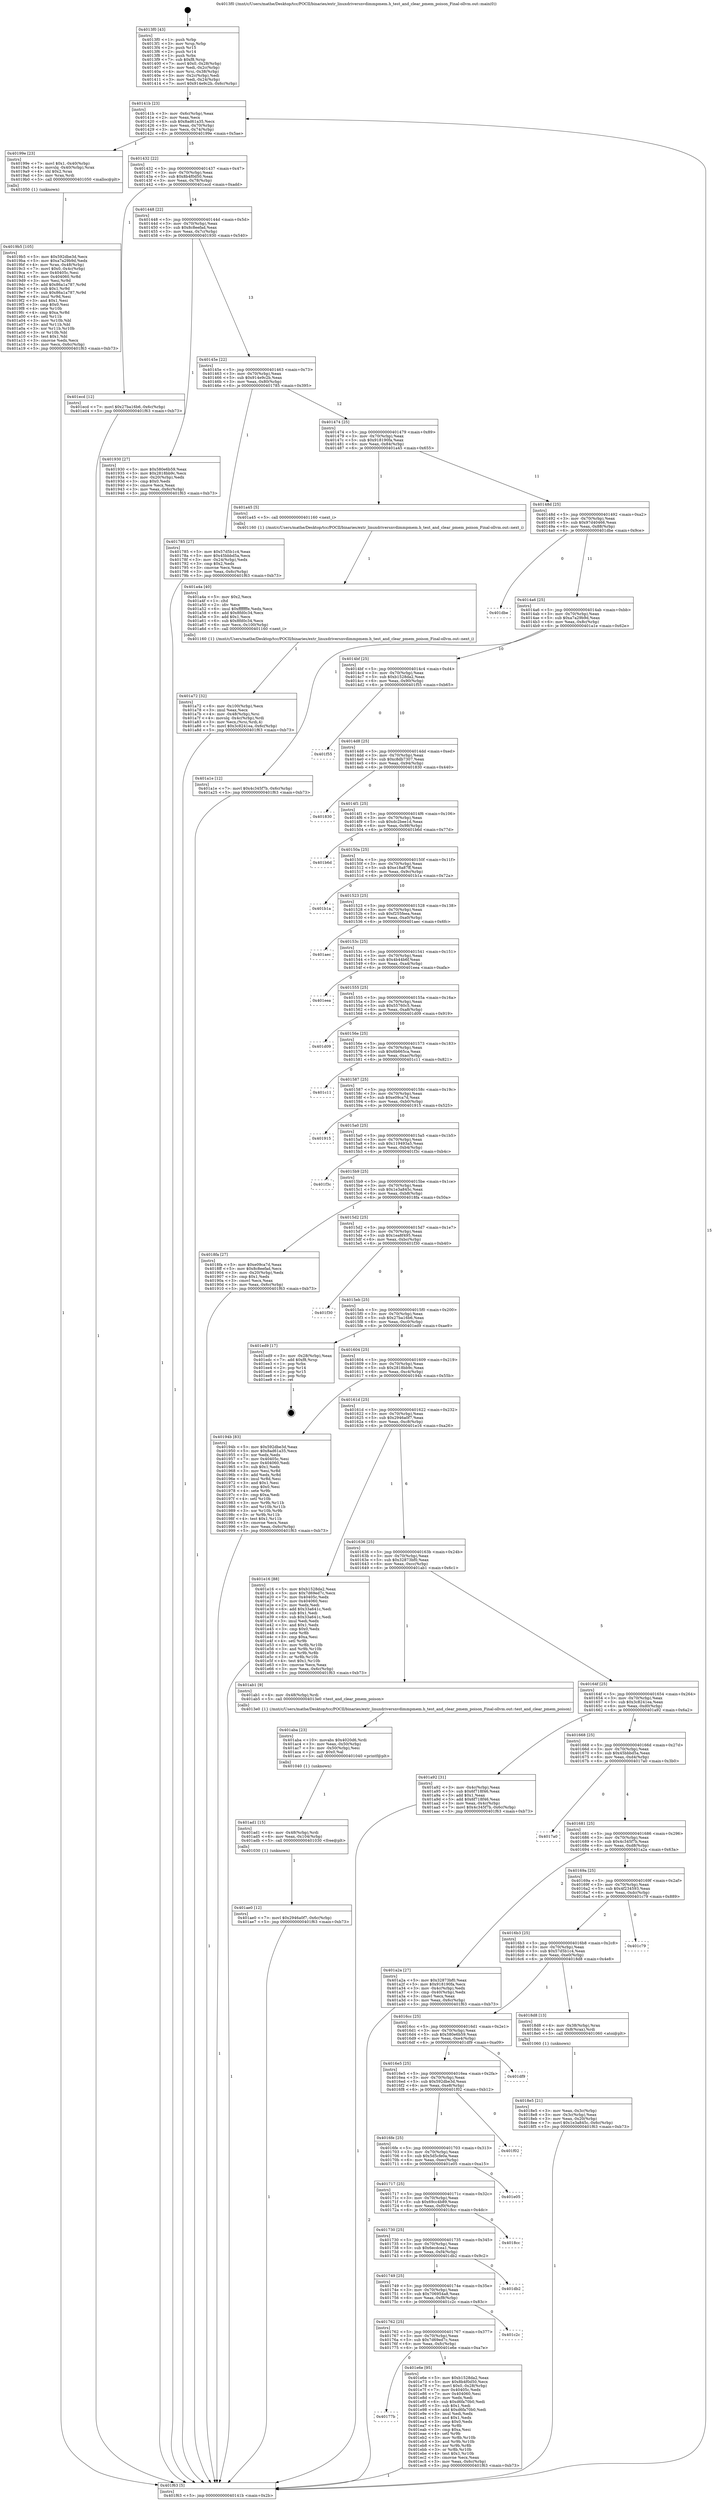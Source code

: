 digraph "0x4013f0" {
  label = "0x4013f0 (/mnt/c/Users/mathe/Desktop/tcc/POCII/binaries/extr_linuxdriversnvdimmpmem.h_test_and_clear_pmem_poison_Final-ollvm.out::main(0))"
  labelloc = "t"
  node[shape=record]

  Entry [label="",width=0.3,height=0.3,shape=circle,fillcolor=black,style=filled]
  "0x40141b" [label="{
     0x40141b [23]\l
     | [instrs]\l
     &nbsp;&nbsp;0x40141b \<+3\>: mov -0x6c(%rbp),%eax\l
     &nbsp;&nbsp;0x40141e \<+2\>: mov %eax,%ecx\l
     &nbsp;&nbsp;0x401420 \<+6\>: sub $0x8ad61a35,%ecx\l
     &nbsp;&nbsp;0x401426 \<+3\>: mov %eax,-0x70(%rbp)\l
     &nbsp;&nbsp;0x401429 \<+3\>: mov %ecx,-0x74(%rbp)\l
     &nbsp;&nbsp;0x40142c \<+6\>: je 000000000040199e \<main+0x5ae\>\l
  }"]
  "0x40199e" [label="{
     0x40199e [23]\l
     | [instrs]\l
     &nbsp;&nbsp;0x40199e \<+7\>: movl $0x1,-0x40(%rbp)\l
     &nbsp;&nbsp;0x4019a5 \<+4\>: movslq -0x40(%rbp),%rax\l
     &nbsp;&nbsp;0x4019a9 \<+4\>: shl $0x2,%rax\l
     &nbsp;&nbsp;0x4019ad \<+3\>: mov %rax,%rdi\l
     &nbsp;&nbsp;0x4019b0 \<+5\>: call 0000000000401050 \<malloc@plt\>\l
     | [calls]\l
     &nbsp;&nbsp;0x401050 \{1\} (unknown)\l
  }"]
  "0x401432" [label="{
     0x401432 [22]\l
     | [instrs]\l
     &nbsp;&nbsp;0x401432 \<+5\>: jmp 0000000000401437 \<main+0x47\>\l
     &nbsp;&nbsp;0x401437 \<+3\>: mov -0x70(%rbp),%eax\l
     &nbsp;&nbsp;0x40143a \<+5\>: sub $0x8b4f0d50,%eax\l
     &nbsp;&nbsp;0x40143f \<+3\>: mov %eax,-0x78(%rbp)\l
     &nbsp;&nbsp;0x401442 \<+6\>: je 0000000000401ecd \<main+0xadd\>\l
  }"]
  Exit [label="",width=0.3,height=0.3,shape=circle,fillcolor=black,style=filled,peripheries=2]
  "0x401ecd" [label="{
     0x401ecd [12]\l
     | [instrs]\l
     &nbsp;&nbsp;0x401ecd \<+7\>: movl $0x27ba16b6,-0x6c(%rbp)\l
     &nbsp;&nbsp;0x401ed4 \<+5\>: jmp 0000000000401f63 \<main+0xb73\>\l
  }"]
  "0x401448" [label="{
     0x401448 [22]\l
     | [instrs]\l
     &nbsp;&nbsp;0x401448 \<+5\>: jmp 000000000040144d \<main+0x5d\>\l
     &nbsp;&nbsp;0x40144d \<+3\>: mov -0x70(%rbp),%eax\l
     &nbsp;&nbsp;0x401450 \<+5\>: sub $0x8c8eefad,%eax\l
     &nbsp;&nbsp;0x401455 \<+3\>: mov %eax,-0x7c(%rbp)\l
     &nbsp;&nbsp;0x401458 \<+6\>: je 0000000000401930 \<main+0x540\>\l
  }"]
  "0x40177b" [label="{
     0x40177b\l
  }", style=dashed]
  "0x401930" [label="{
     0x401930 [27]\l
     | [instrs]\l
     &nbsp;&nbsp;0x401930 \<+5\>: mov $0x580e6b59,%eax\l
     &nbsp;&nbsp;0x401935 \<+5\>: mov $0x2818bb9c,%ecx\l
     &nbsp;&nbsp;0x40193a \<+3\>: mov -0x20(%rbp),%edx\l
     &nbsp;&nbsp;0x40193d \<+3\>: cmp $0x0,%edx\l
     &nbsp;&nbsp;0x401940 \<+3\>: cmove %ecx,%eax\l
     &nbsp;&nbsp;0x401943 \<+3\>: mov %eax,-0x6c(%rbp)\l
     &nbsp;&nbsp;0x401946 \<+5\>: jmp 0000000000401f63 \<main+0xb73\>\l
  }"]
  "0x40145e" [label="{
     0x40145e [22]\l
     | [instrs]\l
     &nbsp;&nbsp;0x40145e \<+5\>: jmp 0000000000401463 \<main+0x73\>\l
     &nbsp;&nbsp;0x401463 \<+3\>: mov -0x70(%rbp),%eax\l
     &nbsp;&nbsp;0x401466 \<+5\>: sub $0x914e9c2b,%eax\l
     &nbsp;&nbsp;0x40146b \<+3\>: mov %eax,-0x80(%rbp)\l
     &nbsp;&nbsp;0x40146e \<+6\>: je 0000000000401785 \<main+0x395\>\l
  }"]
  "0x401e6e" [label="{
     0x401e6e [95]\l
     | [instrs]\l
     &nbsp;&nbsp;0x401e6e \<+5\>: mov $0xb1528da2,%eax\l
     &nbsp;&nbsp;0x401e73 \<+5\>: mov $0x8b4f0d50,%ecx\l
     &nbsp;&nbsp;0x401e78 \<+7\>: movl $0x0,-0x28(%rbp)\l
     &nbsp;&nbsp;0x401e7f \<+7\>: mov 0x40405c,%edx\l
     &nbsp;&nbsp;0x401e86 \<+7\>: mov 0x404060,%esi\l
     &nbsp;&nbsp;0x401e8d \<+2\>: mov %edx,%edi\l
     &nbsp;&nbsp;0x401e8f \<+6\>: sub $0xd6fa70b0,%edi\l
     &nbsp;&nbsp;0x401e95 \<+3\>: sub $0x1,%edi\l
     &nbsp;&nbsp;0x401e98 \<+6\>: add $0xd6fa70b0,%edi\l
     &nbsp;&nbsp;0x401e9e \<+3\>: imul %edi,%edx\l
     &nbsp;&nbsp;0x401ea1 \<+3\>: and $0x1,%edx\l
     &nbsp;&nbsp;0x401ea4 \<+3\>: cmp $0x0,%edx\l
     &nbsp;&nbsp;0x401ea7 \<+4\>: sete %r8b\l
     &nbsp;&nbsp;0x401eab \<+3\>: cmp $0xa,%esi\l
     &nbsp;&nbsp;0x401eae \<+4\>: setl %r9b\l
     &nbsp;&nbsp;0x401eb2 \<+3\>: mov %r8b,%r10b\l
     &nbsp;&nbsp;0x401eb5 \<+3\>: and %r9b,%r10b\l
     &nbsp;&nbsp;0x401eb8 \<+3\>: xor %r9b,%r8b\l
     &nbsp;&nbsp;0x401ebb \<+3\>: or %r8b,%r10b\l
     &nbsp;&nbsp;0x401ebe \<+4\>: test $0x1,%r10b\l
     &nbsp;&nbsp;0x401ec2 \<+3\>: cmovne %ecx,%eax\l
     &nbsp;&nbsp;0x401ec5 \<+3\>: mov %eax,-0x6c(%rbp)\l
     &nbsp;&nbsp;0x401ec8 \<+5\>: jmp 0000000000401f63 \<main+0xb73\>\l
  }"]
  "0x401785" [label="{
     0x401785 [27]\l
     | [instrs]\l
     &nbsp;&nbsp;0x401785 \<+5\>: mov $0x57d5b1c4,%eax\l
     &nbsp;&nbsp;0x40178a \<+5\>: mov $0x45bbbd5a,%ecx\l
     &nbsp;&nbsp;0x40178f \<+3\>: mov -0x24(%rbp),%edx\l
     &nbsp;&nbsp;0x401792 \<+3\>: cmp $0x2,%edx\l
     &nbsp;&nbsp;0x401795 \<+3\>: cmovne %ecx,%eax\l
     &nbsp;&nbsp;0x401798 \<+3\>: mov %eax,-0x6c(%rbp)\l
     &nbsp;&nbsp;0x40179b \<+5\>: jmp 0000000000401f63 \<main+0xb73\>\l
  }"]
  "0x401474" [label="{
     0x401474 [25]\l
     | [instrs]\l
     &nbsp;&nbsp;0x401474 \<+5\>: jmp 0000000000401479 \<main+0x89\>\l
     &nbsp;&nbsp;0x401479 \<+3\>: mov -0x70(%rbp),%eax\l
     &nbsp;&nbsp;0x40147c \<+5\>: sub $0x918190fa,%eax\l
     &nbsp;&nbsp;0x401481 \<+6\>: mov %eax,-0x84(%rbp)\l
     &nbsp;&nbsp;0x401487 \<+6\>: je 0000000000401a45 \<main+0x655\>\l
  }"]
  "0x401f63" [label="{
     0x401f63 [5]\l
     | [instrs]\l
     &nbsp;&nbsp;0x401f63 \<+5\>: jmp 000000000040141b \<main+0x2b\>\l
  }"]
  "0x4013f0" [label="{
     0x4013f0 [43]\l
     | [instrs]\l
     &nbsp;&nbsp;0x4013f0 \<+1\>: push %rbp\l
     &nbsp;&nbsp;0x4013f1 \<+3\>: mov %rsp,%rbp\l
     &nbsp;&nbsp;0x4013f4 \<+2\>: push %r15\l
     &nbsp;&nbsp;0x4013f6 \<+2\>: push %r14\l
     &nbsp;&nbsp;0x4013f8 \<+1\>: push %rbx\l
     &nbsp;&nbsp;0x4013f9 \<+7\>: sub $0xf8,%rsp\l
     &nbsp;&nbsp;0x401400 \<+7\>: movl $0x0,-0x28(%rbp)\l
     &nbsp;&nbsp;0x401407 \<+3\>: mov %edi,-0x2c(%rbp)\l
     &nbsp;&nbsp;0x40140a \<+4\>: mov %rsi,-0x38(%rbp)\l
     &nbsp;&nbsp;0x40140e \<+3\>: mov -0x2c(%rbp),%edi\l
     &nbsp;&nbsp;0x401411 \<+3\>: mov %edi,-0x24(%rbp)\l
     &nbsp;&nbsp;0x401414 \<+7\>: movl $0x914e9c2b,-0x6c(%rbp)\l
  }"]
  "0x401762" [label="{
     0x401762 [25]\l
     | [instrs]\l
     &nbsp;&nbsp;0x401762 \<+5\>: jmp 0000000000401767 \<main+0x377\>\l
     &nbsp;&nbsp;0x401767 \<+3\>: mov -0x70(%rbp),%eax\l
     &nbsp;&nbsp;0x40176a \<+5\>: sub $0x7d69ed7c,%eax\l
     &nbsp;&nbsp;0x40176f \<+6\>: mov %eax,-0xfc(%rbp)\l
     &nbsp;&nbsp;0x401775 \<+6\>: je 0000000000401e6e \<main+0xa7e\>\l
  }"]
  "0x401a45" [label="{
     0x401a45 [5]\l
     | [instrs]\l
     &nbsp;&nbsp;0x401a45 \<+5\>: call 0000000000401160 \<next_i\>\l
     | [calls]\l
     &nbsp;&nbsp;0x401160 \{1\} (/mnt/c/Users/mathe/Desktop/tcc/POCII/binaries/extr_linuxdriversnvdimmpmem.h_test_and_clear_pmem_poison_Final-ollvm.out::next_i)\l
  }"]
  "0x40148d" [label="{
     0x40148d [25]\l
     | [instrs]\l
     &nbsp;&nbsp;0x40148d \<+5\>: jmp 0000000000401492 \<main+0xa2\>\l
     &nbsp;&nbsp;0x401492 \<+3\>: mov -0x70(%rbp),%eax\l
     &nbsp;&nbsp;0x401495 \<+5\>: sub $0x97d40466,%eax\l
     &nbsp;&nbsp;0x40149a \<+6\>: mov %eax,-0x88(%rbp)\l
     &nbsp;&nbsp;0x4014a0 \<+6\>: je 0000000000401dbe \<main+0x9ce\>\l
  }"]
  "0x401c2c" [label="{
     0x401c2c\l
  }", style=dashed]
  "0x401dbe" [label="{
     0x401dbe\l
  }", style=dashed]
  "0x4014a6" [label="{
     0x4014a6 [25]\l
     | [instrs]\l
     &nbsp;&nbsp;0x4014a6 \<+5\>: jmp 00000000004014ab \<main+0xbb\>\l
     &nbsp;&nbsp;0x4014ab \<+3\>: mov -0x70(%rbp),%eax\l
     &nbsp;&nbsp;0x4014ae \<+5\>: sub $0xa7a29b9d,%eax\l
     &nbsp;&nbsp;0x4014b3 \<+6\>: mov %eax,-0x8c(%rbp)\l
     &nbsp;&nbsp;0x4014b9 \<+6\>: je 0000000000401a1e \<main+0x62e\>\l
  }"]
  "0x401749" [label="{
     0x401749 [25]\l
     | [instrs]\l
     &nbsp;&nbsp;0x401749 \<+5\>: jmp 000000000040174e \<main+0x35e\>\l
     &nbsp;&nbsp;0x40174e \<+3\>: mov -0x70(%rbp),%eax\l
     &nbsp;&nbsp;0x401751 \<+5\>: sub $0x706954a8,%eax\l
     &nbsp;&nbsp;0x401756 \<+6\>: mov %eax,-0xf8(%rbp)\l
     &nbsp;&nbsp;0x40175c \<+6\>: je 0000000000401c2c \<main+0x83c\>\l
  }"]
  "0x401a1e" [label="{
     0x401a1e [12]\l
     | [instrs]\l
     &nbsp;&nbsp;0x401a1e \<+7\>: movl $0x4c345f7b,-0x6c(%rbp)\l
     &nbsp;&nbsp;0x401a25 \<+5\>: jmp 0000000000401f63 \<main+0xb73\>\l
  }"]
  "0x4014bf" [label="{
     0x4014bf [25]\l
     | [instrs]\l
     &nbsp;&nbsp;0x4014bf \<+5\>: jmp 00000000004014c4 \<main+0xd4\>\l
     &nbsp;&nbsp;0x4014c4 \<+3\>: mov -0x70(%rbp),%eax\l
     &nbsp;&nbsp;0x4014c7 \<+5\>: sub $0xb1528da2,%eax\l
     &nbsp;&nbsp;0x4014cc \<+6\>: mov %eax,-0x90(%rbp)\l
     &nbsp;&nbsp;0x4014d2 \<+6\>: je 0000000000401f55 \<main+0xb65\>\l
  }"]
  "0x401db2" [label="{
     0x401db2\l
  }", style=dashed]
  "0x401f55" [label="{
     0x401f55\l
  }", style=dashed]
  "0x4014d8" [label="{
     0x4014d8 [25]\l
     | [instrs]\l
     &nbsp;&nbsp;0x4014d8 \<+5\>: jmp 00000000004014dd \<main+0xed\>\l
     &nbsp;&nbsp;0x4014dd \<+3\>: mov -0x70(%rbp),%eax\l
     &nbsp;&nbsp;0x4014e0 \<+5\>: sub $0xc8db7307,%eax\l
     &nbsp;&nbsp;0x4014e5 \<+6\>: mov %eax,-0x94(%rbp)\l
     &nbsp;&nbsp;0x4014eb \<+6\>: je 0000000000401830 \<main+0x440\>\l
  }"]
  "0x401730" [label="{
     0x401730 [25]\l
     | [instrs]\l
     &nbsp;&nbsp;0x401730 \<+5\>: jmp 0000000000401735 \<main+0x345\>\l
     &nbsp;&nbsp;0x401735 \<+3\>: mov -0x70(%rbp),%eax\l
     &nbsp;&nbsp;0x401738 \<+5\>: sub $0x6ecdcea1,%eax\l
     &nbsp;&nbsp;0x40173d \<+6\>: mov %eax,-0xf4(%rbp)\l
     &nbsp;&nbsp;0x401743 \<+6\>: je 0000000000401db2 \<main+0x9c2\>\l
  }"]
  "0x401830" [label="{
     0x401830\l
  }", style=dashed]
  "0x4014f1" [label="{
     0x4014f1 [25]\l
     | [instrs]\l
     &nbsp;&nbsp;0x4014f1 \<+5\>: jmp 00000000004014f6 \<main+0x106\>\l
     &nbsp;&nbsp;0x4014f6 \<+3\>: mov -0x70(%rbp),%eax\l
     &nbsp;&nbsp;0x4014f9 \<+5\>: sub $0xdc2bee1d,%eax\l
     &nbsp;&nbsp;0x4014fe \<+6\>: mov %eax,-0x98(%rbp)\l
     &nbsp;&nbsp;0x401504 \<+6\>: je 0000000000401b6d \<main+0x77d\>\l
  }"]
  "0x4018cc" [label="{
     0x4018cc\l
  }", style=dashed]
  "0x401b6d" [label="{
     0x401b6d\l
  }", style=dashed]
  "0x40150a" [label="{
     0x40150a [25]\l
     | [instrs]\l
     &nbsp;&nbsp;0x40150a \<+5\>: jmp 000000000040150f \<main+0x11f\>\l
     &nbsp;&nbsp;0x40150f \<+3\>: mov -0x70(%rbp),%eax\l
     &nbsp;&nbsp;0x401512 \<+5\>: sub $0xe18a87ff,%eax\l
     &nbsp;&nbsp;0x401517 \<+6\>: mov %eax,-0x9c(%rbp)\l
     &nbsp;&nbsp;0x40151d \<+6\>: je 0000000000401b1a \<main+0x72a\>\l
  }"]
  "0x401717" [label="{
     0x401717 [25]\l
     | [instrs]\l
     &nbsp;&nbsp;0x401717 \<+5\>: jmp 000000000040171c \<main+0x32c\>\l
     &nbsp;&nbsp;0x40171c \<+3\>: mov -0x70(%rbp),%eax\l
     &nbsp;&nbsp;0x40171f \<+5\>: sub $0x69cc4b89,%eax\l
     &nbsp;&nbsp;0x401724 \<+6\>: mov %eax,-0xf0(%rbp)\l
     &nbsp;&nbsp;0x40172a \<+6\>: je 00000000004018cc \<main+0x4dc\>\l
  }"]
  "0x401b1a" [label="{
     0x401b1a\l
  }", style=dashed]
  "0x401523" [label="{
     0x401523 [25]\l
     | [instrs]\l
     &nbsp;&nbsp;0x401523 \<+5\>: jmp 0000000000401528 \<main+0x138\>\l
     &nbsp;&nbsp;0x401528 \<+3\>: mov -0x70(%rbp),%eax\l
     &nbsp;&nbsp;0x40152b \<+5\>: sub $0xf255feea,%eax\l
     &nbsp;&nbsp;0x401530 \<+6\>: mov %eax,-0xa0(%rbp)\l
     &nbsp;&nbsp;0x401536 \<+6\>: je 0000000000401aec \<main+0x6fc\>\l
  }"]
  "0x401e05" [label="{
     0x401e05\l
  }", style=dashed]
  "0x401aec" [label="{
     0x401aec\l
  }", style=dashed]
  "0x40153c" [label="{
     0x40153c [25]\l
     | [instrs]\l
     &nbsp;&nbsp;0x40153c \<+5\>: jmp 0000000000401541 \<main+0x151\>\l
     &nbsp;&nbsp;0x401541 \<+3\>: mov -0x70(%rbp),%eax\l
     &nbsp;&nbsp;0x401544 \<+5\>: sub $0x4b44b6f,%eax\l
     &nbsp;&nbsp;0x401549 \<+6\>: mov %eax,-0xa4(%rbp)\l
     &nbsp;&nbsp;0x40154f \<+6\>: je 0000000000401eea \<main+0xafa\>\l
  }"]
  "0x4016fe" [label="{
     0x4016fe [25]\l
     | [instrs]\l
     &nbsp;&nbsp;0x4016fe \<+5\>: jmp 0000000000401703 \<main+0x313\>\l
     &nbsp;&nbsp;0x401703 \<+3\>: mov -0x70(%rbp),%eax\l
     &nbsp;&nbsp;0x401706 \<+5\>: sub $0x5d5cfe0a,%eax\l
     &nbsp;&nbsp;0x40170b \<+6\>: mov %eax,-0xec(%rbp)\l
     &nbsp;&nbsp;0x401711 \<+6\>: je 0000000000401e05 \<main+0xa15\>\l
  }"]
  "0x401eea" [label="{
     0x401eea\l
  }", style=dashed]
  "0x401555" [label="{
     0x401555 [25]\l
     | [instrs]\l
     &nbsp;&nbsp;0x401555 \<+5\>: jmp 000000000040155a \<main+0x16a\>\l
     &nbsp;&nbsp;0x40155a \<+3\>: mov -0x70(%rbp),%eax\l
     &nbsp;&nbsp;0x40155d \<+5\>: sub $0x55760c5,%eax\l
     &nbsp;&nbsp;0x401562 \<+6\>: mov %eax,-0xa8(%rbp)\l
     &nbsp;&nbsp;0x401568 \<+6\>: je 0000000000401d09 \<main+0x919\>\l
  }"]
  "0x401f02" [label="{
     0x401f02\l
  }", style=dashed]
  "0x401d09" [label="{
     0x401d09\l
  }", style=dashed]
  "0x40156e" [label="{
     0x40156e [25]\l
     | [instrs]\l
     &nbsp;&nbsp;0x40156e \<+5\>: jmp 0000000000401573 \<main+0x183\>\l
     &nbsp;&nbsp;0x401573 \<+3\>: mov -0x70(%rbp),%eax\l
     &nbsp;&nbsp;0x401576 \<+5\>: sub $0x6b665ca,%eax\l
     &nbsp;&nbsp;0x40157b \<+6\>: mov %eax,-0xac(%rbp)\l
     &nbsp;&nbsp;0x401581 \<+6\>: je 0000000000401c11 \<main+0x821\>\l
  }"]
  "0x4016e5" [label="{
     0x4016e5 [25]\l
     | [instrs]\l
     &nbsp;&nbsp;0x4016e5 \<+5\>: jmp 00000000004016ea \<main+0x2fa\>\l
     &nbsp;&nbsp;0x4016ea \<+3\>: mov -0x70(%rbp),%eax\l
     &nbsp;&nbsp;0x4016ed \<+5\>: sub $0x592dbe3d,%eax\l
     &nbsp;&nbsp;0x4016f2 \<+6\>: mov %eax,-0xe8(%rbp)\l
     &nbsp;&nbsp;0x4016f8 \<+6\>: je 0000000000401f02 \<main+0xb12\>\l
  }"]
  "0x401c11" [label="{
     0x401c11\l
  }", style=dashed]
  "0x401587" [label="{
     0x401587 [25]\l
     | [instrs]\l
     &nbsp;&nbsp;0x401587 \<+5\>: jmp 000000000040158c \<main+0x19c\>\l
     &nbsp;&nbsp;0x40158c \<+3\>: mov -0x70(%rbp),%eax\l
     &nbsp;&nbsp;0x40158f \<+5\>: sub $0xe09ca7d,%eax\l
     &nbsp;&nbsp;0x401594 \<+6\>: mov %eax,-0xb0(%rbp)\l
     &nbsp;&nbsp;0x40159a \<+6\>: je 0000000000401915 \<main+0x525\>\l
  }"]
  "0x401df9" [label="{
     0x401df9\l
  }", style=dashed]
  "0x401915" [label="{
     0x401915\l
  }", style=dashed]
  "0x4015a0" [label="{
     0x4015a0 [25]\l
     | [instrs]\l
     &nbsp;&nbsp;0x4015a0 \<+5\>: jmp 00000000004015a5 \<main+0x1b5\>\l
     &nbsp;&nbsp;0x4015a5 \<+3\>: mov -0x70(%rbp),%eax\l
     &nbsp;&nbsp;0x4015a8 \<+5\>: sub $0x119493a5,%eax\l
     &nbsp;&nbsp;0x4015ad \<+6\>: mov %eax,-0xb4(%rbp)\l
     &nbsp;&nbsp;0x4015b3 \<+6\>: je 0000000000401f3c \<main+0xb4c\>\l
  }"]
  "0x401ae0" [label="{
     0x401ae0 [12]\l
     | [instrs]\l
     &nbsp;&nbsp;0x401ae0 \<+7\>: movl $0x2946a0f7,-0x6c(%rbp)\l
     &nbsp;&nbsp;0x401ae7 \<+5\>: jmp 0000000000401f63 \<main+0xb73\>\l
  }"]
  "0x401f3c" [label="{
     0x401f3c\l
  }", style=dashed]
  "0x4015b9" [label="{
     0x4015b9 [25]\l
     | [instrs]\l
     &nbsp;&nbsp;0x4015b9 \<+5\>: jmp 00000000004015be \<main+0x1ce\>\l
     &nbsp;&nbsp;0x4015be \<+3\>: mov -0x70(%rbp),%eax\l
     &nbsp;&nbsp;0x4015c1 \<+5\>: sub $0x1e3a845c,%eax\l
     &nbsp;&nbsp;0x4015c6 \<+6\>: mov %eax,-0xb8(%rbp)\l
     &nbsp;&nbsp;0x4015cc \<+6\>: je 00000000004018fa \<main+0x50a\>\l
  }"]
  "0x401ad1" [label="{
     0x401ad1 [15]\l
     | [instrs]\l
     &nbsp;&nbsp;0x401ad1 \<+4\>: mov -0x48(%rbp),%rdi\l
     &nbsp;&nbsp;0x401ad5 \<+6\>: mov %eax,-0x104(%rbp)\l
     &nbsp;&nbsp;0x401adb \<+5\>: call 0000000000401030 \<free@plt\>\l
     | [calls]\l
     &nbsp;&nbsp;0x401030 \{1\} (unknown)\l
  }"]
  "0x4018fa" [label="{
     0x4018fa [27]\l
     | [instrs]\l
     &nbsp;&nbsp;0x4018fa \<+5\>: mov $0xe09ca7d,%eax\l
     &nbsp;&nbsp;0x4018ff \<+5\>: mov $0x8c8eefad,%ecx\l
     &nbsp;&nbsp;0x401904 \<+3\>: mov -0x20(%rbp),%edx\l
     &nbsp;&nbsp;0x401907 \<+3\>: cmp $0x1,%edx\l
     &nbsp;&nbsp;0x40190a \<+3\>: cmovl %ecx,%eax\l
     &nbsp;&nbsp;0x40190d \<+3\>: mov %eax,-0x6c(%rbp)\l
     &nbsp;&nbsp;0x401910 \<+5\>: jmp 0000000000401f63 \<main+0xb73\>\l
  }"]
  "0x4015d2" [label="{
     0x4015d2 [25]\l
     | [instrs]\l
     &nbsp;&nbsp;0x4015d2 \<+5\>: jmp 00000000004015d7 \<main+0x1e7\>\l
     &nbsp;&nbsp;0x4015d7 \<+3\>: mov -0x70(%rbp),%eax\l
     &nbsp;&nbsp;0x4015da \<+5\>: sub $0x1ea8f495,%eax\l
     &nbsp;&nbsp;0x4015df \<+6\>: mov %eax,-0xbc(%rbp)\l
     &nbsp;&nbsp;0x4015e5 \<+6\>: je 0000000000401f30 \<main+0xb40\>\l
  }"]
  "0x401aba" [label="{
     0x401aba [23]\l
     | [instrs]\l
     &nbsp;&nbsp;0x401aba \<+10\>: movabs $0x4020d6,%rdi\l
     &nbsp;&nbsp;0x401ac4 \<+3\>: mov %eax,-0x50(%rbp)\l
     &nbsp;&nbsp;0x401ac7 \<+3\>: mov -0x50(%rbp),%esi\l
     &nbsp;&nbsp;0x401aca \<+2\>: mov $0x0,%al\l
     &nbsp;&nbsp;0x401acc \<+5\>: call 0000000000401040 \<printf@plt\>\l
     | [calls]\l
     &nbsp;&nbsp;0x401040 \{1\} (unknown)\l
  }"]
  "0x401f30" [label="{
     0x401f30\l
  }", style=dashed]
  "0x4015eb" [label="{
     0x4015eb [25]\l
     | [instrs]\l
     &nbsp;&nbsp;0x4015eb \<+5\>: jmp 00000000004015f0 \<main+0x200\>\l
     &nbsp;&nbsp;0x4015f0 \<+3\>: mov -0x70(%rbp),%eax\l
     &nbsp;&nbsp;0x4015f3 \<+5\>: sub $0x27ba16b6,%eax\l
     &nbsp;&nbsp;0x4015f8 \<+6\>: mov %eax,-0xc0(%rbp)\l
     &nbsp;&nbsp;0x4015fe \<+6\>: je 0000000000401ed9 \<main+0xae9\>\l
  }"]
  "0x401a72" [label="{
     0x401a72 [32]\l
     | [instrs]\l
     &nbsp;&nbsp;0x401a72 \<+6\>: mov -0x100(%rbp),%ecx\l
     &nbsp;&nbsp;0x401a78 \<+3\>: imul %eax,%ecx\l
     &nbsp;&nbsp;0x401a7b \<+4\>: mov -0x48(%rbp),%rsi\l
     &nbsp;&nbsp;0x401a7f \<+4\>: movslq -0x4c(%rbp),%rdi\l
     &nbsp;&nbsp;0x401a83 \<+3\>: mov %ecx,(%rsi,%rdi,4)\l
     &nbsp;&nbsp;0x401a86 \<+7\>: movl $0x3c8241ea,-0x6c(%rbp)\l
     &nbsp;&nbsp;0x401a8d \<+5\>: jmp 0000000000401f63 \<main+0xb73\>\l
  }"]
  "0x401ed9" [label="{
     0x401ed9 [17]\l
     | [instrs]\l
     &nbsp;&nbsp;0x401ed9 \<+3\>: mov -0x28(%rbp),%eax\l
     &nbsp;&nbsp;0x401edc \<+7\>: add $0xf8,%rsp\l
     &nbsp;&nbsp;0x401ee3 \<+1\>: pop %rbx\l
     &nbsp;&nbsp;0x401ee4 \<+2\>: pop %r14\l
     &nbsp;&nbsp;0x401ee6 \<+2\>: pop %r15\l
     &nbsp;&nbsp;0x401ee8 \<+1\>: pop %rbp\l
     &nbsp;&nbsp;0x401ee9 \<+1\>: ret\l
  }"]
  "0x401604" [label="{
     0x401604 [25]\l
     | [instrs]\l
     &nbsp;&nbsp;0x401604 \<+5\>: jmp 0000000000401609 \<main+0x219\>\l
     &nbsp;&nbsp;0x401609 \<+3\>: mov -0x70(%rbp),%eax\l
     &nbsp;&nbsp;0x40160c \<+5\>: sub $0x2818bb9c,%eax\l
     &nbsp;&nbsp;0x401611 \<+6\>: mov %eax,-0xc4(%rbp)\l
     &nbsp;&nbsp;0x401617 \<+6\>: je 000000000040194b \<main+0x55b\>\l
  }"]
  "0x401a4a" [label="{
     0x401a4a [40]\l
     | [instrs]\l
     &nbsp;&nbsp;0x401a4a \<+5\>: mov $0x2,%ecx\l
     &nbsp;&nbsp;0x401a4f \<+1\>: cltd\l
     &nbsp;&nbsp;0x401a50 \<+2\>: idiv %ecx\l
     &nbsp;&nbsp;0x401a52 \<+6\>: imul $0xfffffffe,%edx,%ecx\l
     &nbsp;&nbsp;0x401a58 \<+6\>: add $0x8fd0c34,%ecx\l
     &nbsp;&nbsp;0x401a5e \<+3\>: add $0x1,%ecx\l
     &nbsp;&nbsp;0x401a61 \<+6\>: sub $0x8fd0c34,%ecx\l
     &nbsp;&nbsp;0x401a67 \<+6\>: mov %ecx,-0x100(%rbp)\l
     &nbsp;&nbsp;0x401a6d \<+5\>: call 0000000000401160 \<next_i\>\l
     | [calls]\l
     &nbsp;&nbsp;0x401160 \{1\} (/mnt/c/Users/mathe/Desktop/tcc/POCII/binaries/extr_linuxdriversnvdimmpmem.h_test_and_clear_pmem_poison_Final-ollvm.out::next_i)\l
  }"]
  "0x40194b" [label="{
     0x40194b [83]\l
     | [instrs]\l
     &nbsp;&nbsp;0x40194b \<+5\>: mov $0x592dbe3d,%eax\l
     &nbsp;&nbsp;0x401950 \<+5\>: mov $0x8ad61a35,%ecx\l
     &nbsp;&nbsp;0x401955 \<+2\>: xor %edx,%edx\l
     &nbsp;&nbsp;0x401957 \<+7\>: mov 0x40405c,%esi\l
     &nbsp;&nbsp;0x40195e \<+7\>: mov 0x404060,%edi\l
     &nbsp;&nbsp;0x401965 \<+3\>: sub $0x1,%edx\l
     &nbsp;&nbsp;0x401968 \<+3\>: mov %esi,%r8d\l
     &nbsp;&nbsp;0x40196b \<+3\>: add %edx,%r8d\l
     &nbsp;&nbsp;0x40196e \<+4\>: imul %r8d,%esi\l
     &nbsp;&nbsp;0x401972 \<+3\>: and $0x1,%esi\l
     &nbsp;&nbsp;0x401975 \<+3\>: cmp $0x0,%esi\l
     &nbsp;&nbsp;0x401978 \<+4\>: sete %r9b\l
     &nbsp;&nbsp;0x40197c \<+3\>: cmp $0xa,%edi\l
     &nbsp;&nbsp;0x40197f \<+4\>: setl %r10b\l
     &nbsp;&nbsp;0x401983 \<+3\>: mov %r9b,%r11b\l
     &nbsp;&nbsp;0x401986 \<+3\>: and %r10b,%r11b\l
     &nbsp;&nbsp;0x401989 \<+3\>: xor %r10b,%r9b\l
     &nbsp;&nbsp;0x40198c \<+3\>: or %r9b,%r11b\l
     &nbsp;&nbsp;0x40198f \<+4\>: test $0x1,%r11b\l
     &nbsp;&nbsp;0x401993 \<+3\>: cmovne %ecx,%eax\l
     &nbsp;&nbsp;0x401996 \<+3\>: mov %eax,-0x6c(%rbp)\l
     &nbsp;&nbsp;0x401999 \<+5\>: jmp 0000000000401f63 \<main+0xb73\>\l
  }"]
  "0x40161d" [label="{
     0x40161d [25]\l
     | [instrs]\l
     &nbsp;&nbsp;0x40161d \<+5\>: jmp 0000000000401622 \<main+0x232\>\l
     &nbsp;&nbsp;0x401622 \<+3\>: mov -0x70(%rbp),%eax\l
     &nbsp;&nbsp;0x401625 \<+5\>: sub $0x2946a0f7,%eax\l
     &nbsp;&nbsp;0x40162a \<+6\>: mov %eax,-0xc8(%rbp)\l
     &nbsp;&nbsp;0x401630 \<+6\>: je 0000000000401e16 \<main+0xa26\>\l
  }"]
  "0x4019b5" [label="{
     0x4019b5 [105]\l
     | [instrs]\l
     &nbsp;&nbsp;0x4019b5 \<+5\>: mov $0x592dbe3d,%ecx\l
     &nbsp;&nbsp;0x4019ba \<+5\>: mov $0xa7a29b9d,%edx\l
     &nbsp;&nbsp;0x4019bf \<+4\>: mov %rax,-0x48(%rbp)\l
     &nbsp;&nbsp;0x4019c3 \<+7\>: movl $0x0,-0x4c(%rbp)\l
     &nbsp;&nbsp;0x4019ca \<+7\>: mov 0x40405c,%esi\l
     &nbsp;&nbsp;0x4019d1 \<+8\>: mov 0x404060,%r8d\l
     &nbsp;&nbsp;0x4019d9 \<+3\>: mov %esi,%r9d\l
     &nbsp;&nbsp;0x4019dc \<+7\>: add $0x86a1a787,%r9d\l
     &nbsp;&nbsp;0x4019e3 \<+4\>: sub $0x1,%r9d\l
     &nbsp;&nbsp;0x4019e7 \<+7\>: sub $0x86a1a787,%r9d\l
     &nbsp;&nbsp;0x4019ee \<+4\>: imul %r9d,%esi\l
     &nbsp;&nbsp;0x4019f2 \<+3\>: and $0x1,%esi\l
     &nbsp;&nbsp;0x4019f5 \<+3\>: cmp $0x0,%esi\l
     &nbsp;&nbsp;0x4019f8 \<+4\>: sete %r10b\l
     &nbsp;&nbsp;0x4019fc \<+4\>: cmp $0xa,%r8d\l
     &nbsp;&nbsp;0x401a00 \<+4\>: setl %r11b\l
     &nbsp;&nbsp;0x401a04 \<+3\>: mov %r10b,%bl\l
     &nbsp;&nbsp;0x401a07 \<+3\>: and %r11b,%bl\l
     &nbsp;&nbsp;0x401a0a \<+3\>: xor %r11b,%r10b\l
     &nbsp;&nbsp;0x401a0d \<+3\>: or %r10b,%bl\l
     &nbsp;&nbsp;0x401a10 \<+3\>: test $0x1,%bl\l
     &nbsp;&nbsp;0x401a13 \<+3\>: cmovne %edx,%ecx\l
     &nbsp;&nbsp;0x401a16 \<+3\>: mov %ecx,-0x6c(%rbp)\l
     &nbsp;&nbsp;0x401a19 \<+5\>: jmp 0000000000401f63 \<main+0xb73\>\l
  }"]
  "0x401e16" [label="{
     0x401e16 [88]\l
     | [instrs]\l
     &nbsp;&nbsp;0x401e16 \<+5\>: mov $0xb1528da2,%eax\l
     &nbsp;&nbsp;0x401e1b \<+5\>: mov $0x7d69ed7c,%ecx\l
     &nbsp;&nbsp;0x401e20 \<+7\>: mov 0x40405c,%edx\l
     &nbsp;&nbsp;0x401e27 \<+7\>: mov 0x404060,%esi\l
     &nbsp;&nbsp;0x401e2e \<+2\>: mov %edx,%edi\l
     &nbsp;&nbsp;0x401e30 \<+6\>: add $0x33a641c,%edi\l
     &nbsp;&nbsp;0x401e36 \<+3\>: sub $0x1,%edi\l
     &nbsp;&nbsp;0x401e39 \<+6\>: sub $0x33a641c,%edi\l
     &nbsp;&nbsp;0x401e3f \<+3\>: imul %edi,%edx\l
     &nbsp;&nbsp;0x401e42 \<+3\>: and $0x1,%edx\l
     &nbsp;&nbsp;0x401e45 \<+3\>: cmp $0x0,%edx\l
     &nbsp;&nbsp;0x401e48 \<+4\>: sete %r8b\l
     &nbsp;&nbsp;0x401e4c \<+3\>: cmp $0xa,%esi\l
     &nbsp;&nbsp;0x401e4f \<+4\>: setl %r9b\l
     &nbsp;&nbsp;0x401e53 \<+3\>: mov %r8b,%r10b\l
     &nbsp;&nbsp;0x401e56 \<+3\>: and %r9b,%r10b\l
     &nbsp;&nbsp;0x401e59 \<+3\>: xor %r9b,%r8b\l
     &nbsp;&nbsp;0x401e5c \<+3\>: or %r8b,%r10b\l
     &nbsp;&nbsp;0x401e5f \<+4\>: test $0x1,%r10b\l
     &nbsp;&nbsp;0x401e63 \<+3\>: cmovne %ecx,%eax\l
     &nbsp;&nbsp;0x401e66 \<+3\>: mov %eax,-0x6c(%rbp)\l
     &nbsp;&nbsp;0x401e69 \<+5\>: jmp 0000000000401f63 \<main+0xb73\>\l
  }"]
  "0x401636" [label="{
     0x401636 [25]\l
     | [instrs]\l
     &nbsp;&nbsp;0x401636 \<+5\>: jmp 000000000040163b \<main+0x24b\>\l
     &nbsp;&nbsp;0x40163b \<+3\>: mov -0x70(%rbp),%eax\l
     &nbsp;&nbsp;0x40163e \<+5\>: sub $0x32873bf0,%eax\l
     &nbsp;&nbsp;0x401643 \<+6\>: mov %eax,-0xcc(%rbp)\l
     &nbsp;&nbsp;0x401649 \<+6\>: je 0000000000401ab1 \<main+0x6c1\>\l
  }"]
  "0x4018e5" [label="{
     0x4018e5 [21]\l
     | [instrs]\l
     &nbsp;&nbsp;0x4018e5 \<+3\>: mov %eax,-0x3c(%rbp)\l
     &nbsp;&nbsp;0x4018e8 \<+3\>: mov -0x3c(%rbp),%eax\l
     &nbsp;&nbsp;0x4018eb \<+3\>: mov %eax,-0x20(%rbp)\l
     &nbsp;&nbsp;0x4018ee \<+7\>: movl $0x1e3a845c,-0x6c(%rbp)\l
     &nbsp;&nbsp;0x4018f5 \<+5\>: jmp 0000000000401f63 \<main+0xb73\>\l
  }"]
  "0x401ab1" [label="{
     0x401ab1 [9]\l
     | [instrs]\l
     &nbsp;&nbsp;0x401ab1 \<+4\>: mov -0x48(%rbp),%rdi\l
     &nbsp;&nbsp;0x401ab5 \<+5\>: call 00000000004013e0 \<test_and_clear_pmem_poison\>\l
     | [calls]\l
     &nbsp;&nbsp;0x4013e0 \{1\} (/mnt/c/Users/mathe/Desktop/tcc/POCII/binaries/extr_linuxdriversnvdimmpmem.h_test_and_clear_pmem_poison_Final-ollvm.out::test_and_clear_pmem_poison)\l
  }"]
  "0x40164f" [label="{
     0x40164f [25]\l
     | [instrs]\l
     &nbsp;&nbsp;0x40164f \<+5\>: jmp 0000000000401654 \<main+0x264\>\l
     &nbsp;&nbsp;0x401654 \<+3\>: mov -0x70(%rbp),%eax\l
     &nbsp;&nbsp;0x401657 \<+5\>: sub $0x3c8241ea,%eax\l
     &nbsp;&nbsp;0x40165c \<+6\>: mov %eax,-0xd0(%rbp)\l
     &nbsp;&nbsp;0x401662 \<+6\>: je 0000000000401a92 \<main+0x6a2\>\l
  }"]
  "0x4016cc" [label="{
     0x4016cc [25]\l
     | [instrs]\l
     &nbsp;&nbsp;0x4016cc \<+5\>: jmp 00000000004016d1 \<main+0x2e1\>\l
     &nbsp;&nbsp;0x4016d1 \<+3\>: mov -0x70(%rbp),%eax\l
     &nbsp;&nbsp;0x4016d4 \<+5\>: sub $0x580e6b59,%eax\l
     &nbsp;&nbsp;0x4016d9 \<+6\>: mov %eax,-0xe4(%rbp)\l
     &nbsp;&nbsp;0x4016df \<+6\>: je 0000000000401df9 \<main+0xa09\>\l
  }"]
  "0x401a92" [label="{
     0x401a92 [31]\l
     | [instrs]\l
     &nbsp;&nbsp;0x401a92 \<+3\>: mov -0x4c(%rbp),%eax\l
     &nbsp;&nbsp;0x401a95 \<+5\>: sub $0x6f718f46,%eax\l
     &nbsp;&nbsp;0x401a9a \<+3\>: add $0x1,%eax\l
     &nbsp;&nbsp;0x401a9d \<+5\>: add $0x6f718f46,%eax\l
     &nbsp;&nbsp;0x401aa2 \<+3\>: mov %eax,-0x4c(%rbp)\l
     &nbsp;&nbsp;0x401aa5 \<+7\>: movl $0x4c345f7b,-0x6c(%rbp)\l
     &nbsp;&nbsp;0x401aac \<+5\>: jmp 0000000000401f63 \<main+0xb73\>\l
  }"]
  "0x401668" [label="{
     0x401668 [25]\l
     | [instrs]\l
     &nbsp;&nbsp;0x401668 \<+5\>: jmp 000000000040166d \<main+0x27d\>\l
     &nbsp;&nbsp;0x40166d \<+3\>: mov -0x70(%rbp),%eax\l
     &nbsp;&nbsp;0x401670 \<+5\>: sub $0x45bbbd5a,%eax\l
     &nbsp;&nbsp;0x401675 \<+6\>: mov %eax,-0xd4(%rbp)\l
     &nbsp;&nbsp;0x40167b \<+6\>: je 00000000004017a0 \<main+0x3b0\>\l
  }"]
  "0x4018d8" [label="{
     0x4018d8 [13]\l
     | [instrs]\l
     &nbsp;&nbsp;0x4018d8 \<+4\>: mov -0x38(%rbp),%rax\l
     &nbsp;&nbsp;0x4018dc \<+4\>: mov 0x8(%rax),%rdi\l
     &nbsp;&nbsp;0x4018e0 \<+5\>: call 0000000000401060 \<atoi@plt\>\l
     | [calls]\l
     &nbsp;&nbsp;0x401060 \{1\} (unknown)\l
  }"]
  "0x4017a0" [label="{
     0x4017a0\l
  }", style=dashed]
  "0x401681" [label="{
     0x401681 [25]\l
     | [instrs]\l
     &nbsp;&nbsp;0x401681 \<+5\>: jmp 0000000000401686 \<main+0x296\>\l
     &nbsp;&nbsp;0x401686 \<+3\>: mov -0x70(%rbp),%eax\l
     &nbsp;&nbsp;0x401689 \<+5\>: sub $0x4c345f7b,%eax\l
     &nbsp;&nbsp;0x40168e \<+6\>: mov %eax,-0xd8(%rbp)\l
     &nbsp;&nbsp;0x401694 \<+6\>: je 0000000000401a2a \<main+0x63a\>\l
  }"]
  "0x4016b3" [label="{
     0x4016b3 [25]\l
     | [instrs]\l
     &nbsp;&nbsp;0x4016b3 \<+5\>: jmp 00000000004016b8 \<main+0x2c8\>\l
     &nbsp;&nbsp;0x4016b8 \<+3\>: mov -0x70(%rbp),%eax\l
     &nbsp;&nbsp;0x4016bb \<+5\>: sub $0x57d5b1c4,%eax\l
     &nbsp;&nbsp;0x4016c0 \<+6\>: mov %eax,-0xe0(%rbp)\l
     &nbsp;&nbsp;0x4016c6 \<+6\>: je 00000000004018d8 \<main+0x4e8\>\l
  }"]
  "0x401a2a" [label="{
     0x401a2a [27]\l
     | [instrs]\l
     &nbsp;&nbsp;0x401a2a \<+5\>: mov $0x32873bf0,%eax\l
     &nbsp;&nbsp;0x401a2f \<+5\>: mov $0x918190fa,%ecx\l
     &nbsp;&nbsp;0x401a34 \<+3\>: mov -0x4c(%rbp),%edx\l
     &nbsp;&nbsp;0x401a37 \<+3\>: cmp -0x40(%rbp),%edx\l
     &nbsp;&nbsp;0x401a3a \<+3\>: cmovl %ecx,%eax\l
     &nbsp;&nbsp;0x401a3d \<+3\>: mov %eax,-0x6c(%rbp)\l
     &nbsp;&nbsp;0x401a40 \<+5\>: jmp 0000000000401f63 \<main+0xb73\>\l
  }"]
  "0x40169a" [label="{
     0x40169a [25]\l
     | [instrs]\l
     &nbsp;&nbsp;0x40169a \<+5\>: jmp 000000000040169f \<main+0x2af\>\l
     &nbsp;&nbsp;0x40169f \<+3\>: mov -0x70(%rbp),%eax\l
     &nbsp;&nbsp;0x4016a2 \<+5\>: sub $0x4f234593,%eax\l
     &nbsp;&nbsp;0x4016a7 \<+6\>: mov %eax,-0xdc(%rbp)\l
     &nbsp;&nbsp;0x4016ad \<+6\>: je 0000000000401c79 \<main+0x889\>\l
  }"]
  "0x401c79" [label="{
     0x401c79\l
  }", style=dashed]
  Entry -> "0x4013f0" [label=" 1"]
  "0x40141b" -> "0x40199e" [label=" 1"]
  "0x40141b" -> "0x401432" [label=" 15"]
  "0x401ed9" -> Exit [label=" 1"]
  "0x401432" -> "0x401ecd" [label=" 1"]
  "0x401432" -> "0x401448" [label=" 14"]
  "0x401ecd" -> "0x401f63" [label=" 1"]
  "0x401448" -> "0x401930" [label=" 1"]
  "0x401448" -> "0x40145e" [label=" 13"]
  "0x401e6e" -> "0x401f63" [label=" 1"]
  "0x40145e" -> "0x401785" [label=" 1"]
  "0x40145e" -> "0x401474" [label=" 12"]
  "0x401785" -> "0x401f63" [label=" 1"]
  "0x4013f0" -> "0x40141b" [label=" 1"]
  "0x401f63" -> "0x40141b" [label=" 15"]
  "0x401762" -> "0x40177b" [label=" 0"]
  "0x401474" -> "0x401a45" [label=" 1"]
  "0x401474" -> "0x40148d" [label=" 11"]
  "0x401762" -> "0x401e6e" [label=" 1"]
  "0x40148d" -> "0x401dbe" [label=" 0"]
  "0x40148d" -> "0x4014a6" [label=" 11"]
  "0x401749" -> "0x401762" [label=" 1"]
  "0x4014a6" -> "0x401a1e" [label=" 1"]
  "0x4014a6" -> "0x4014bf" [label=" 10"]
  "0x401749" -> "0x401c2c" [label=" 0"]
  "0x4014bf" -> "0x401f55" [label=" 0"]
  "0x4014bf" -> "0x4014d8" [label=" 10"]
  "0x401730" -> "0x401749" [label=" 1"]
  "0x4014d8" -> "0x401830" [label=" 0"]
  "0x4014d8" -> "0x4014f1" [label=" 10"]
  "0x401730" -> "0x401db2" [label=" 0"]
  "0x4014f1" -> "0x401b6d" [label=" 0"]
  "0x4014f1" -> "0x40150a" [label=" 10"]
  "0x401717" -> "0x401730" [label=" 1"]
  "0x40150a" -> "0x401b1a" [label=" 0"]
  "0x40150a" -> "0x401523" [label=" 10"]
  "0x401717" -> "0x4018cc" [label=" 0"]
  "0x401523" -> "0x401aec" [label=" 0"]
  "0x401523" -> "0x40153c" [label=" 10"]
  "0x4016fe" -> "0x401717" [label=" 1"]
  "0x40153c" -> "0x401eea" [label=" 0"]
  "0x40153c" -> "0x401555" [label=" 10"]
  "0x4016fe" -> "0x401e05" [label=" 0"]
  "0x401555" -> "0x401d09" [label=" 0"]
  "0x401555" -> "0x40156e" [label=" 10"]
  "0x4016e5" -> "0x4016fe" [label=" 1"]
  "0x40156e" -> "0x401c11" [label=" 0"]
  "0x40156e" -> "0x401587" [label=" 10"]
  "0x4016e5" -> "0x401f02" [label=" 0"]
  "0x401587" -> "0x401915" [label=" 0"]
  "0x401587" -> "0x4015a0" [label=" 10"]
  "0x4016cc" -> "0x4016e5" [label=" 1"]
  "0x4015a0" -> "0x401f3c" [label=" 0"]
  "0x4015a0" -> "0x4015b9" [label=" 10"]
  "0x4016cc" -> "0x401df9" [label=" 0"]
  "0x4015b9" -> "0x4018fa" [label=" 1"]
  "0x4015b9" -> "0x4015d2" [label=" 9"]
  "0x401e16" -> "0x401f63" [label=" 1"]
  "0x4015d2" -> "0x401f30" [label=" 0"]
  "0x4015d2" -> "0x4015eb" [label=" 9"]
  "0x401ae0" -> "0x401f63" [label=" 1"]
  "0x4015eb" -> "0x401ed9" [label=" 1"]
  "0x4015eb" -> "0x401604" [label=" 8"]
  "0x401ad1" -> "0x401ae0" [label=" 1"]
  "0x401604" -> "0x40194b" [label=" 1"]
  "0x401604" -> "0x40161d" [label=" 7"]
  "0x401aba" -> "0x401ad1" [label=" 1"]
  "0x40161d" -> "0x401e16" [label=" 1"]
  "0x40161d" -> "0x401636" [label=" 6"]
  "0x401ab1" -> "0x401aba" [label=" 1"]
  "0x401636" -> "0x401ab1" [label=" 1"]
  "0x401636" -> "0x40164f" [label=" 5"]
  "0x401a92" -> "0x401f63" [label=" 1"]
  "0x40164f" -> "0x401a92" [label=" 1"]
  "0x40164f" -> "0x401668" [label=" 4"]
  "0x401a72" -> "0x401f63" [label=" 1"]
  "0x401668" -> "0x4017a0" [label=" 0"]
  "0x401668" -> "0x401681" [label=" 4"]
  "0x401a4a" -> "0x401a72" [label=" 1"]
  "0x401681" -> "0x401a2a" [label=" 2"]
  "0x401681" -> "0x40169a" [label=" 2"]
  "0x401a2a" -> "0x401f63" [label=" 2"]
  "0x40169a" -> "0x401c79" [label=" 0"]
  "0x40169a" -> "0x4016b3" [label=" 2"]
  "0x401a45" -> "0x401a4a" [label=" 1"]
  "0x4016b3" -> "0x4018d8" [label=" 1"]
  "0x4016b3" -> "0x4016cc" [label=" 1"]
  "0x4018d8" -> "0x4018e5" [label=" 1"]
  "0x4018e5" -> "0x401f63" [label=" 1"]
  "0x4018fa" -> "0x401f63" [label=" 1"]
  "0x401930" -> "0x401f63" [label=" 1"]
  "0x40194b" -> "0x401f63" [label=" 1"]
  "0x40199e" -> "0x4019b5" [label=" 1"]
  "0x4019b5" -> "0x401f63" [label=" 1"]
  "0x401a1e" -> "0x401f63" [label=" 1"]
}
